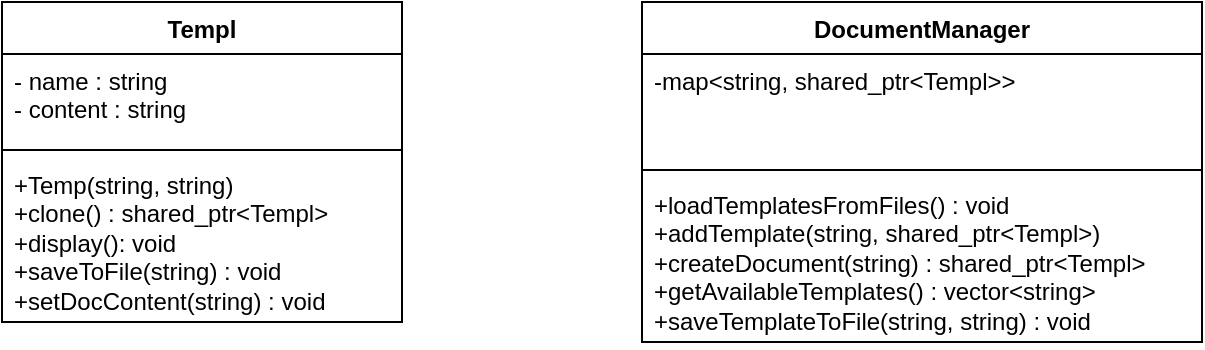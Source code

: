 <mxfile version="26.1.0">
  <diagram id="hHKkMgGqK1XD0hG-bqo5" name="Страница — 1">
    <mxGraphModel dx="521" dy="522" grid="1" gridSize="10" guides="1" tooltips="1" connect="1" arrows="1" fold="1" page="1" pageScale="1" pageWidth="827" pageHeight="1169" math="0" shadow="0">
      <root>
        <mxCell id="0" />
        <mxCell id="1" parent="0" />
        <mxCell id="k07XJNTcaq4PY4n5c5DB-1" value="Templ" style="swimlane;fontStyle=1;align=center;verticalAlign=top;childLayout=stackLayout;horizontal=1;startSize=26;horizontalStack=0;resizeParent=1;resizeParentMax=0;resizeLast=0;collapsible=1;marginBottom=0;whiteSpace=wrap;html=1;" vertex="1" parent="1">
          <mxGeometry x="20" y="190" width="200" height="160" as="geometry" />
        </mxCell>
        <mxCell id="k07XJNTcaq4PY4n5c5DB-2" value="- name : string&lt;div&gt;- content : string&lt;/div&gt;&lt;div&gt;&lt;br&gt;&lt;/div&gt;" style="text;strokeColor=none;fillColor=none;align=left;verticalAlign=top;spacingLeft=4;spacingRight=4;overflow=hidden;rotatable=0;points=[[0,0.5],[1,0.5]];portConstraint=eastwest;whiteSpace=wrap;html=1;" vertex="1" parent="k07XJNTcaq4PY4n5c5DB-1">
          <mxGeometry y="26" width="200" height="44" as="geometry" />
        </mxCell>
        <mxCell id="k07XJNTcaq4PY4n5c5DB-3" value="" style="line;strokeWidth=1;fillColor=none;align=left;verticalAlign=middle;spacingTop=-1;spacingLeft=3;spacingRight=3;rotatable=0;labelPosition=right;points=[];portConstraint=eastwest;strokeColor=inherit;" vertex="1" parent="k07XJNTcaq4PY4n5c5DB-1">
          <mxGeometry y="70" width="200" height="8" as="geometry" />
        </mxCell>
        <mxCell id="k07XJNTcaq4PY4n5c5DB-4" value="+Temp(string, string)&lt;div&gt;+clone() : shared_ptr&amp;lt;Templ&amp;gt;&lt;/div&gt;&lt;div&gt;+display(): void&lt;/div&gt;&lt;div&gt;+saveToFile(string) : void&lt;/div&gt;&lt;div&gt;+setDocContent(string) : void&lt;/div&gt;" style="text;strokeColor=none;fillColor=none;align=left;verticalAlign=top;spacingLeft=4;spacingRight=4;overflow=hidden;rotatable=0;points=[[0,0.5],[1,0.5]];portConstraint=eastwest;whiteSpace=wrap;html=1;" vertex="1" parent="k07XJNTcaq4PY4n5c5DB-1">
          <mxGeometry y="78" width="200" height="82" as="geometry" />
        </mxCell>
        <mxCell id="k07XJNTcaq4PY4n5c5DB-5" value="DocumentManager" style="swimlane;fontStyle=1;align=center;verticalAlign=top;childLayout=stackLayout;horizontal=1;startSize=26;horizontalStack=0;resizeParent=1;resizeParentMax=0;resizeLast=0;collapsible=1;marginBottom=0;whiteSpace=wrap;html=1;" vertex="1" parent="1">
          <mxGeometry x="340" y="190" width="280" height="170" as="geometry" />
        </mxCell>
        <mxCell id="k07XJNTcaq4PY4n5c5DB-6" value="-map&amp;lt;string, shared_ptr&amp;lt;Templ&amp;gt;&amp;gt;" style="text;strokeColor=none;fillColor=none;align=left;verticalAlign=top;spacingLeft=4;spacingRight=4;overflow=hidden;rotatable=0;points=[[0,0.5],[1,0.5]];portConstraint=eastwest;whiteSpace=wrap;html=1;" vertex="1" parent="k07XJNTcaq4PY4n5c5DB-5">
          <mxGeometry y="26" width="280" height="54" as="geometry" />
        </mxCell>
        <mxCell id="k07XJNTcaq4PY4n5c5DB-7" value="" style="line;strokeWidth=1;fillColor=none;align=left;verticalAlign=middle;spacingTop=-1;spacingLeft=3;spacingRight=3;rotatable=0;labelPosition=right;points=[];portConstraint=eastwest;strokeColor=inherit;" vertex="1" parent="k07XJNTcaq4PY4n5c5DB-5">
          <mxGeometry y="80" width="280" height="8" as="geometry" />
        </mxCell>
        <mxCell id="k07XJNTcaq4PY4n5c5DB-8" value="+loadTemplatesFromFiles() : void&lt;div&gt;+addTemplate(string, shared_ptr&amp;lt;Templ&amp;gt;)&lt;/div&gt;&lt;div&gt;+createDocument(string) : shared_ptr&amp;lt;Templ&amp;gt;&lt;/div&gt;&lt;div&gt;+getAvailableTemplates() : vector&amp;lt;string&amp;gt;&lt;/div&gt;&lt;div&gt;+saveTemplateToFile(string, string) : void&lt;/div&gt;" style="text;strokeColor=none;fillColor=none;align=left;verticalAlign=top;spacingLeft=4;spacingRight=4;overflow=hidden;rotatable=0;points=[[0,0.5],[1,0.5]];portConstraint=eastwest;whiteSpace=wrap;html=1;" vertex="1" parent="k07XJNTcaq4PY4n5c5DB-5">
          <mxGeometry y="88" width="280" height="82" as="geometry" />
        </mxCell>
      </root>
    </mxGraphModel>
  </diagram>
</mxfile>
